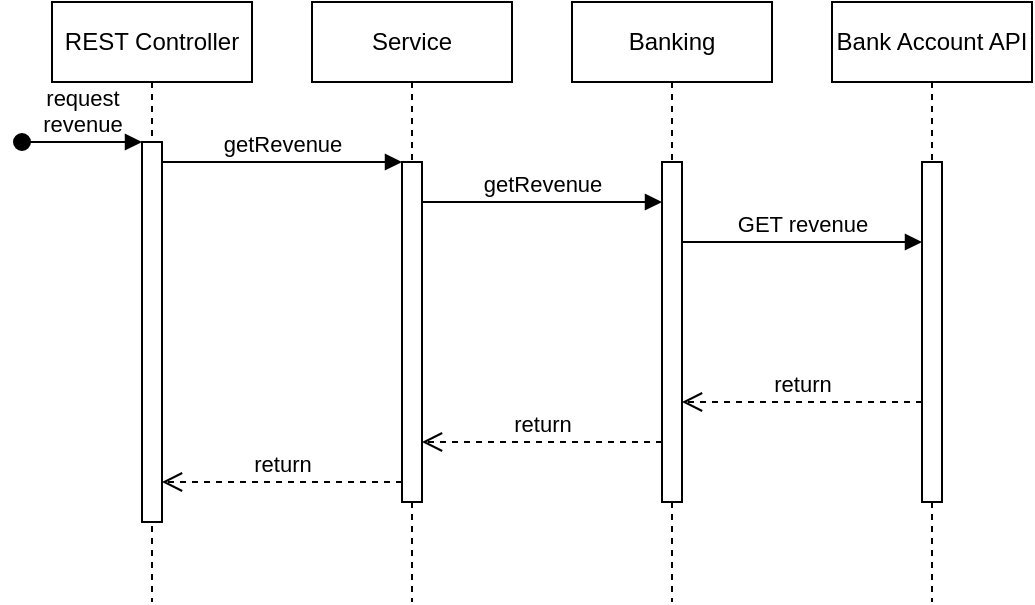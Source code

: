<mxfile version="22.1.0" type="device">
  <diagram name="Page-1" id="2YBvvXClWsGukQMizWep">
    <mxGraphModel dx="1364" dy="811" grid="1" gridSize="10" guides="1" tooltips="1" connect="1" arrows="1" fold="1" page="1" pageScale="1" pageWidth="850" pageHeight="1100" math="0" shadow="0">
      <root>
        <mxCell id="0" />
        <mxCell id="1" parent="0" />
        <mxCell id="aM9ryv3xv72pqoxQDRHE-1" value="REST Controller" style="shape=umlLifeline;perimeter=lifelinePerimeter;whiteSpace=wrap;html=1;container=0;dropTarget=0;collapsible=0;recursiveResize=0;outlineConnect=0;portConstraint=eastwest;newEdgeStyle={&quot;edgeStyle&quot;:&quot;elbowEdgeStyle&quot;,&quot;elbow&quot;:&quot;vertical&quot;,&quot;curved&quot;:0,&quot;rounded&quot;:0};" parent="1" vertex="1">
          <mxGeometry x="40" y="40" width="100" height="300" as="geometry" />
        </mxCell>
        <mxCell id="aM9ryv3xv72pqoxQDRHE-2" value="" style="html=1;points=[];perimeter=orthogonalPerimeter;outlineConnect=0;targetShapes=umlLifeline;portConstraint=eastwest;newEdgeStyle={&quot;edgeStyle&quot;:&quot;elbowEdgeStyle&quot;,&quot;elbow&quot;:&quot;vertical&quot;,&quot;curved&quot;:0,&quot;rounded&quot;:0};" parent="aM9ryv3xv72pqoxQDRHE-1" vertex="1">
          <mxGeometry x="45" y="70" width="10" height="190" as="geometry" />
        </mxCell>
        <mxCell id="aM9ryv3xv72pqoxQDRHE-3" value="request &lt;br&gt;revenue" style="html=1;verticalAlign=bottom;startArrow=oval;endArrow=block;startSize=8;edgeStyle=elbowEdgeStyle;elbow=vertical;curved=0;rounded=0;" parent="aM9ryv3xv72pqoxQDRHE-1" target="aM9ryv3xv72pqoxQDRHE-2" edge="1">
          <mxGeometry relative="1" as="geometry">
            <mxPoint x="-15" y="70" as="sourcePoint" />
          </mxGeometry>
        </mxCell>
        <mxCell id="aM9ryv3xv72pqoxQDRHE-5" value="Service" style="shape=umlLifeline;perimeter=lifelinePerimeter;whiteSpace=wrap;html=1;container=0;dropTarget=0;collapsible=0;recursiveResize=0;outlineConnect=0;portConstraint=eastwest;newEdgeStyle={&quot;edgeStyle&quot;:&quot;elbowEdgeStyle&quot;,&quot;elbow&quot;:&quot;vertical&quot;,&quot;curved&quot;:0,&quot;rounded&quot;:0};" parent="1" vertex="1">
          <mxGeometry x="170" y="40" width="100" height="300" as="geometry" />
        </mxCell>
        <mxCell id="aM9ryv3xv72pqoxQDRHE-6" value="" style="html=1;points=[];perimeter=orthogonalPerimeter;outlineConnect=0;targetShapes=umlLifeline;portConstraint=eastwest;newEdgeStyle={&quot;edgeStyle&quot;:&quot;elbowEdgeStyle&quot;,&quot;elbow&quot;:&quot;vertical&quot;,&quot;curved&quot;:0,&quot;rounded&quot;:0};" parent="aM9ryv3xv72pqoxQDRHE-5" vertex="1">
          <mxGeometry x="45" y="80" width="10" height="170" as="geometry" />
        </mxCell>
        <mxCell id="aM9ryv3xv72pqoxQDRHE-7" value="getRevenue" style="html=1;verticalAlign=bottom;endArrow=block;edgeStyle=elbowEdgeStyle;elbow=vertical;curved=0;rounded=0;" parent="1" source="aM9ryv3xv72pqoxQDRHE-2" target="aM9ryv3xv72pqoxQDRHE-6" edge="1">
          <mxGeometry relative="1" as="geometry">
            <mxPoint x="195" y="130" as="sourcePoint" />
            <Array as="points">
              <mxPoint x="180" y="120" />
            </Array>
          </mxGeometry>
        </mxCell>
        <mxCell id="aM9ryv3xv72pqoxQDRHE-8" value="return" style="html=1;verticalAlign=bottom;endArrow=open;dashed=1;endSize=8;edgeStyle=elbowEdgeStyle;elbow=vertical;curved=0;rounded=0;" parent="1" source="aM9ryv3xv72pqoxQDRHE-6" target="aM9ryv3xv72pqoxQDRHE-2" edge="1">
          <mxGeometry relative="1" as="geometry">
            <mxPoint x="195" y="205" as="targetPoint" />
            <Array as="points">
              <mxPoint x="190" y="280" />
            </Array>
          </mxGeometry>
        </mxCell>
        <mxCell id="m4AFrzg5HX9AUGwsLjLw-1" value="Banking" style="shape=umlLifeline;perimeter=lifelinePerimeter;whiteSpace=wrap;html=1;container=0;dropTarget=0;collapsible=0;recursiveResize=0;outlineConnect=0;portConstraint=eastwest;newEdgeStyle={&quot;edgeStyle&quot;:&quot;elbowEdgeStyle&quot;,&quot;elbow&quot;:&quot;vertical&quot;,&quot;curved&quot;:0,&quot;rounded&quot;:0};" vertex="1" parent="1">
          <mxGeometry x="300" y="40" width="100" height="300" as="geometry" />
        </mxCell>
        <mxCell id="m4AFrzg5HX9AUGwsLjLw-2" value="" style="html=1;points=[];perimeter=orthogonalPerimeter;outlineConnect=0;targetShapes=umlLifeline;portConstraint=eastwest;newEdgeStyle={&quot;edgeStyle&quot;:&quot;elbowEdgeStyle&quot;,&quot;elbow&quot;:&quot;vertical&quot;,&quot;curved&quot;:0,&quot;rounded&quot;:0};" vertex="1" parent="m4AFrzg5HX9AUGwsLjLw-1">
          <mxGeometry x="45" y="80" width="10" height="170" as="geometry" />
        </mxCell>
        <mxCell id="m4AFrzg5HX9AUGwsLjLw-3" value="Bank Account API" style="shape=umlLifeline;perimeter=lifelinePerimeter;whiteSpace=wrap;html=1;container=0;dropTarget=0;collapsible=0;recursiveResize=0;outlineConnect=0;portConstraint=eastwest;newEdgeStyle={&quot;edgeStyle&quot;:&quot;elbowEdgeStyle&quot;,&quot;elbow&quot;:&quot;vertical&quot;,&quot;curved&quot;:0,&quot;rounded&quot;:0};" vertex="1" parent="1">
          <mxGeometry x="430" y="40" width="100" height="300" as="geometry" />
        </mxCell>
        <mxCell id="m4AFrzg5HX9AUGwsLjLw-4" value="" style="html=1;points=[];perimeter=orthogonalPerimeter;outlineConnect=0;targetShapes=umlLifeline;portConstraint=eastwest;newEdgeStyle={&quot;edgeStyle&quot;:&quot;elbowEdgeStyle&quot;,&quot;elbow&quot;:&quot;vertical&quot;,&quot;curved&quot;:0,&quot;rounded&quot;:0};" vertex="1" parent="m4AFrzg5HX9AUGwsLjLw-3">
          <mxGeometry x="45" y="80" width="10" height="170" as="geometry" />
        </mxCell>
        <mxCell id="m4AFrzg5HX9AUGwsLjLw-5" value="getRevenue" style="html=1;verticalAlign=bottom;endArrow=block;edgeStyle=elbowEdgeStyle;elbow=vertical;curved=0;rounded=0;" edge="1" parent="1" source="aM9ryv3xv72pqoxQDRHE-6" target="m4AFrzg5HX9AUGwsLjLw-2">
          <mxGeometry relative="1" as="geometry">
            <mxPoint x="240" y="170" as="sourcePoint" />
            <Array as="points">
              <mxPoint x="320" y="140" />
            </Array>
            <mxPoint x="360" y="170" as="targetPoint" />
          </mxGeometry>
        </mxCell>
        <mxCell id="m4AFrzg5HX9AUGwsLjLw-6" value="return" style="html=1;verticalAlign=bottom;endArrow=open;dashed=1;endSize=8;edgeStyle=elbowEdgeStyle;elbow=vertical;curved=0;rounded=0;" edge="1" parent="1" source="m4AFrzg5HX9AUGwsLjLw-2" target="aM9ryv3xv72pqoxQDRHE-6">
          <mxGeometry relative="1" as="geometry">
            <mxPoint x="225" y="260" as="targetPoint" />
            <Array as="points">
              <mxPoint x="300" y="260" />
            </Array>
            <mxPoint x="345" y="260" as="sourcePoint" />
          </mxGeometry>
        </mxCell>
        <mxCell id="m4AFrzg5HX9AUGwsLjLw-7" value="GET revenue" style="html=1;verticalAlign=bottom;endArrow=block;edgeStyle=elbowEdgeStyle;elbow=vertical;curved=0;rounded=0;" edge="1" parent="1" source="m4AFrzg5HX9AUGwsLjLw-2" target="m4AFrzg5HX9AUGwsLjLw-4">
          <mxGeometry relative="1" as="geometry">
            <mxPoint x="360" y="180" as="sourcePoint" />
            <Array as="points">
              <mxPoint x="460" y="160" />
            </Array>
            <mxPoint x="480" y="180" as="targetPoint" />
          </mxGeometry>
        </mxCell>
        <mxCell id="m4AFrzg5HX9AUGwsLjLw-8" value="return" style="html=1;verticalAlign=bottom;endArrow=open;dashed=1;endSize=8;edgeStyle=elbowEdgeStyle;elbow=vertical;curved=0;rounded=0;" edge="1" parent="1" source="m4AFrzg5HX9AUGwsLjLw-4" target="m4AFrzg5HX9AUGwsLjLw-2">
          <mxGeometry relative="1" as="geometry">
            <mxPoint x="360" y="230" as="targetPoint" />
            <Array as="points">
              <mxPoint x="430" y="240" />
            </Array>
            <mxPoint x="480" y="230" as="sourcePoint" />
          </mxGeometry>
        </mxCell>
      </root>
    </mxGraphModel>
  </diagram>
</mxfile>
